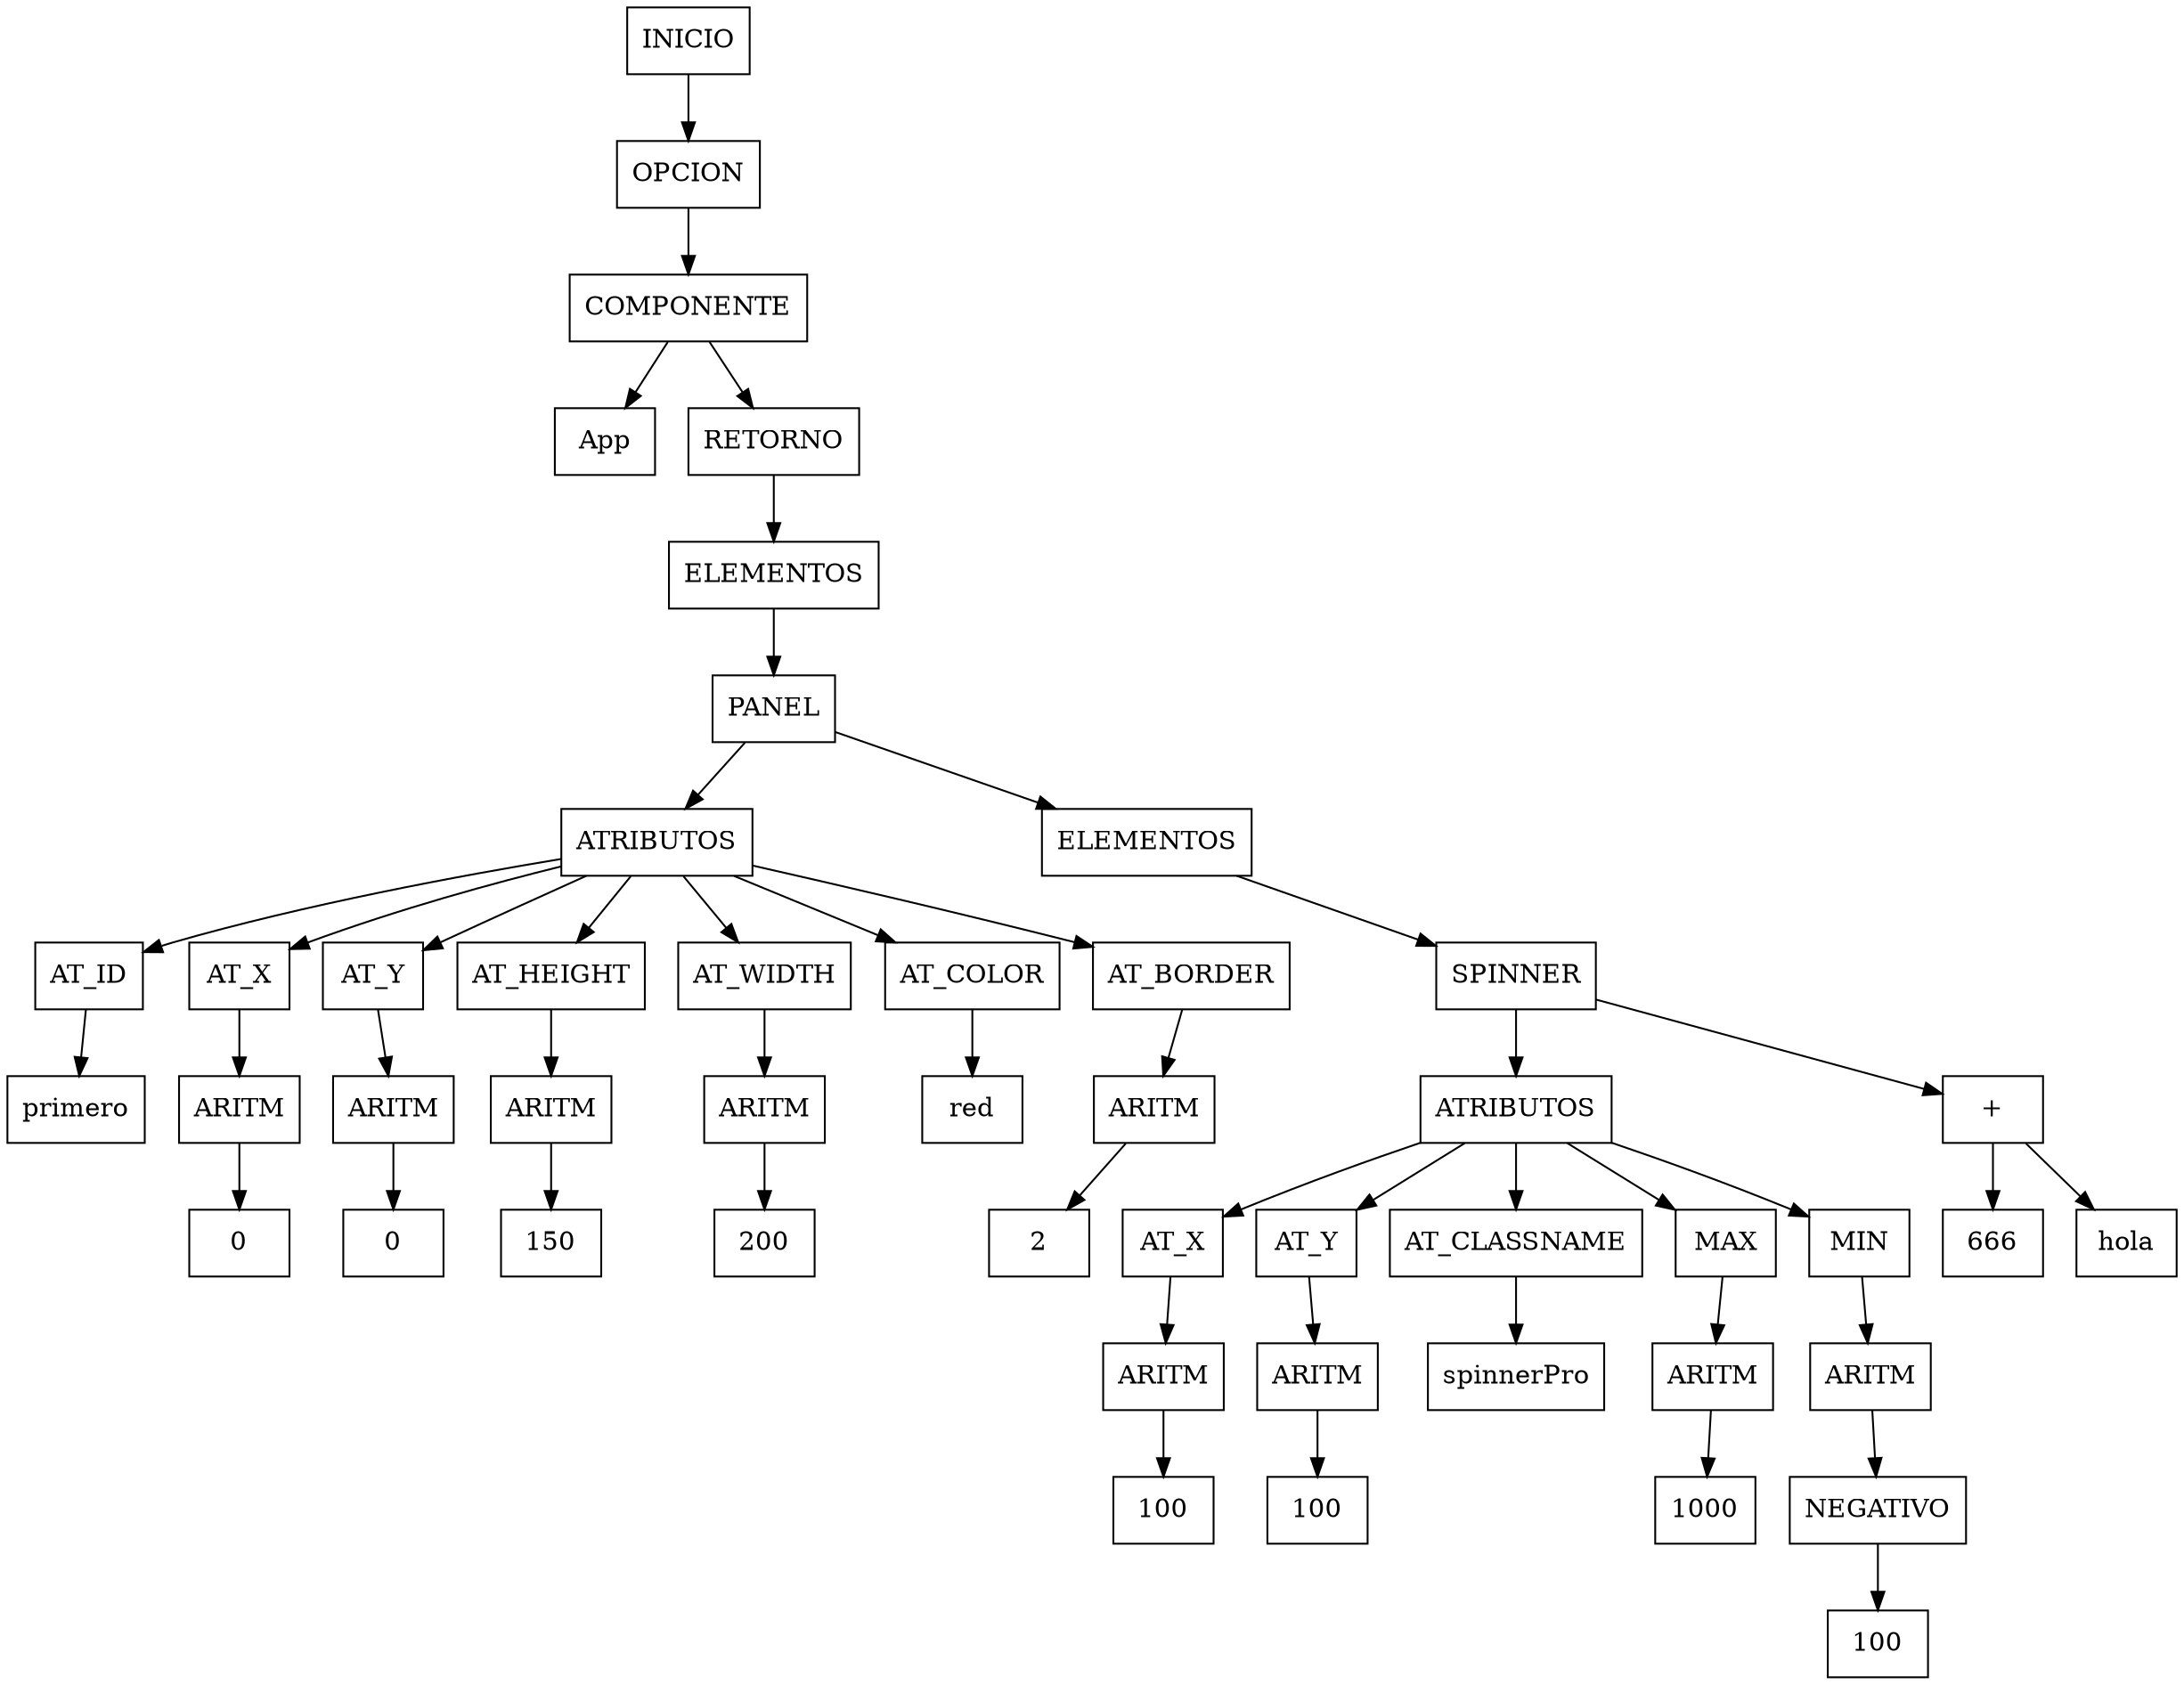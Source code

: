 digraph G{
node[shape=box];
rankdir=UD;

"49_INICIO"[label = "INICIO"];
"48_OPCION"[label = "OPCION"];
"49_INICIO"->"48_OPCION";
"48_OPCION"[label = "OPCION"];
"47_COMPONENTE"[label = "COMPONENTE"];
"48_OPCION"->"47_COMPONENTE";
"47_COMPONENTE"[label = "COMPONENTE"];
"46_NOMBRE_COMPONENTE"[label = "App"];
"47_COMPONENTE"->"46_NOMBRE_COMPONENTE";
"47_COMPONENTE"[label = "COMPONENTE"];
"45_RETORNO"[label = "RETORNO"];
"47_COMPONENTE"->"45_RETORNO";
"45_RETORNO"[label = "RETORNO"];
"44_ELEMENTOS"[label = "ELEMENTOS"];
"45_RETORNO"->"44_ELEMENTOS";
"44_ELEMENTOS"[label = "ELEMENTOS"];
"43_PANEL"[label = "PANEL"];
"44_ELEMENTOS"->"43_PANEL";
"43_PANEL"[label = "PANEL"];
"3_ATRIBUTOS"[label = "ATRIBUTOS"];
"43_PANEL"->"3_ATRIBUTOS";
"3_ATRIBUTOS"[label = "ATRIBUTOS"];
"2_AT_ID"[label = "AT_ID"];
"3_ATRIBUTOS"->"2_AT_ID";
"2_AT_ID"[label = "AT_ID"];
"1_ID"[label = "primero"];
"2_AT_ID"->"1_ID";
"3_ATRIBUTOS"[label = "ATRIBUTOS"];
"6_AT_X"[label = "AT_X"];
"3_ATRIBUTOS"->"6_AT_X";
"6_AT_X"[label = "AT_X"];
"5_ARITM"[label = "ARITM"];
"6_AT_X"->"5_ARITM";
"5_ARITM"[label = "ARITM"];
"4_ENTERO"[label = "0"];
"5_ARITM"->"4_ENTERO";
"3_ATRIBUTOS"[label = "ATRIBUTOS"];
"9_AT_Y"[label = "AT_Y"];
"3_ATRIBUTOS"->"9_AT_Y";
"9_AT_Y"[label = "AT_Y"];
"8_ARITM"[label = "ARITM"];
"9_AT_Y"->"8_ARITM";
"8_ARITM"[label = "ARITM"];
"7_ENTERO"[label = "0"];
"8_ARITM"->"7_ENTERO";
"3_ATRIBUTOS"[label = "ATRIBUTOS"];
"12_AT_HEIGHT"[label = "AT_HEIGHT"];
"3_ATRIBUTOS"->"12_AT_HEIGHT";
"12_AT_HEIGHT"[label = "AT_HEIGHT"];
"11_ARITM"[label = "ARITM"];
"12_AT_HEIGHT"->"11_ARITM";
"11_ARITM"[label = "ARITM"];
"10_ENTERO"[label = "150"];
"11_ARITM"->"10_ENTERO";
"3_ATRIBUTOS"[label = "ATRIBUTOS"];
"15_AT_WIDTH"[label = "AT_WIDTH"];
"3_ATRIBUTOS"->"15_AT_WIDTH";
"15_AT_WIDTH"[label = "AT_WIDTH"];
"14_ARITM"[label = "ARITM"];
"15_AT_WIDTH"->"14_ARITM";
"14_ARITM"[label = "ARITM"];
"13_ENTERO"[label = "200"];
"14_ARITM"->"13_ENTERO";
"3_ATRIBUTOS"[label = "ATRIBUTOS"];
"17_AT_COLOR"[label = "AT_COLOR"];
"3_ATRIBUTOS"->"17_AT_COLOR";
"17_AT_COLOR"[label = "AT_COLOR"];
"16_COLOR"[label = "red"];
"17_AT_COLOR"->"16_COLOR";
"3_ATRIBUTOS"[label = "ATRIBUTOS"];
"20_AT_BORDER"[label = "AT_BORDER"];
"3_ATRIBUTOS"->"20_AT_BORDER";
"20_AT_BORDER"[label = "AT_BORDER"];
"19_ARITM"[label = "ARITM"];
"20_AT_BORDER"->"19_ARITM";
"19_ARITM"[label = "ARITM"];
"18_ENTERO"[label = "2"];
"19_ARITM"->"18_ENTERO";
"43_PANEL"[label = "PANEL"];
"42_ELEMENTOS"[label = "ELEMENTOS"];
"43_PANEL"->"42_ELEMENTOS";
"42_ELEMENTOS"[label = "ELEMENTOS"];
"40_SPINNER"[label = "SPINNER"];
"42_ELEMENTOS"->"40_SPINNER";
"40_SPINNER"[label = "SPINNER"];
"24_ATRIBUTOS"[label = "ATRIBUTOS"];
"40_SPINNER"->"24_ATRIBUTOS";
"24_ATRIBUTOS"[label = "ATRIBUTOS"];
"23_AT_X"[label = "AT_X"];
"24_ATRIBUTOS"->"23_AT_X";
"23_AT_X"[label = "AT_X"];
"22_ARITM"[label = "ARITM"];
"23_AT_X"->"22_ARITM";
"22_ARITM"[label = "ARITM"];
"21_ENTERO"[label = "100"];
"22_ARITM"->"21_ENTERO";
"24_ATRIBUTOS"[label = "ATRIBUTOS"];
"27_AT_Y"[label = "AT_Y"];
"24_ATRIBUTOS"->"27_AT_Y";
"27_AT_Y"[label = "AT_Y"];
"26_ARITM"[label = "ARITM"];
"27_AT_Y"->"26_ARITM";
"26_ARITM"[label = "ARITM"];
"25_ENTERO"[label = "100"];
"26_ARITM"->"25_ENTERO";
"24_ATRIBUTOS"[label = "ATRIBUTOS"];
"29_AT_CLASSNAME"[label = "AT_CLASSNAME"];
"24_ATRIBUTOS"->"29_AT_CLASSNAME";
"29_AT_CLASSNAME"[label = "AT_CLASSNAME"];
"28_NOMBRE_CLASE"[label = "spinnerPro"];
"29_AT_CLASSNAME"->"28_NOMBRE_CLASE";
"24_ATRIBUTOS"[label = "ATRIBUTOS"];
"31_MAX"[label = "MAX"];
"24_ATRIBUTOS"->"31_MAX";
"31_MAX"[label = "MAX"];
"32_ARITM"[label = "ARITM"];
"31_MAX"->"32_ARITM";
"32_ARITM"[label = "ARITM"];
"30_ENTERO"[label = "1000"];
"32_ARITM"->"30_ENTERO";
"24_ATRIBUTOS"[label = "ATRIBUTOS"];
"35_MIN"[label = "MIN"];
"24_ATRIBUTOS"->"35_MIN";
"35_MIN"[label = "MIN"];
"36_ARITM"[label = "ARITM"];
"35_MIN"->"36_ARITM";
"36_ARITM"[label = "ARITM"];
"34_NEGATIVO"[label = "NEGATIVO"];
"36_ARITM"->"34_NEGATIVO";
"34_NEGATIVO"[label = "NEGATIVO"];
"33_ENTERO"[label = "100"];
"34_NEGATIVO"->"33_ENTERO";
"40_SPINNER"[label = "SPINNER"];
"39_+"[label = "+"];
"40_SPINNER"->"39_+";
"39_+"[label = "+"];
"37_ENTERO"[label = "666"];
"39_+"->"37_ENTERO";
"39_+"[label = "+"];
"38_ID"[label = "hola"];
"39_+"->"38_ID";


}

